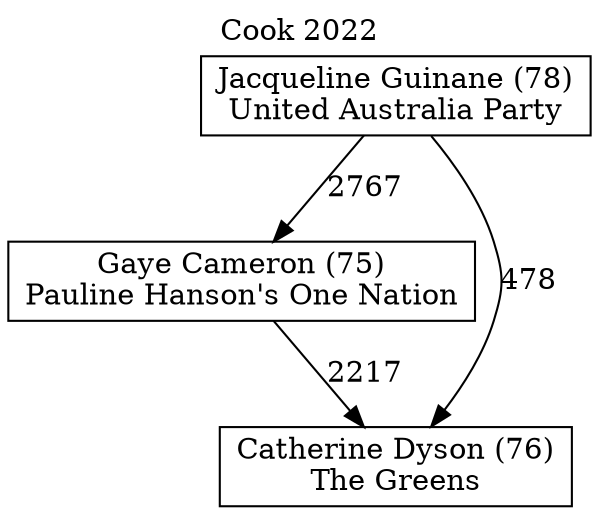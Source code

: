 // House preference flow
digraph "Catherine Dyson (76)_Cook_2022" {
	graph [label="Cook 2022" labelloc=t mclimit=10]
	node [shape=box]
	"Gaye Cameron (75)" [label="Gaye Cameron (75)
Pauline Hanson's One Nation"]
	"Catherine Dyson (76)" [label="Catherine Dyson (76)
The Greens"]
	"Jacqueline Guinane (78)" [label="Jacqueline Guinane (78)
United Australia Party"]
	"Gaye Cameron (75)" -> "Catherine Dyson (76)" [label=2217]
	"Jacqueline Guinane (78)" -> "Gaye Cameron (75)" [label=2767]
	"Jacqueline Guinane (78)" -> "Catherine Dyson (76)" [label=478]
}
